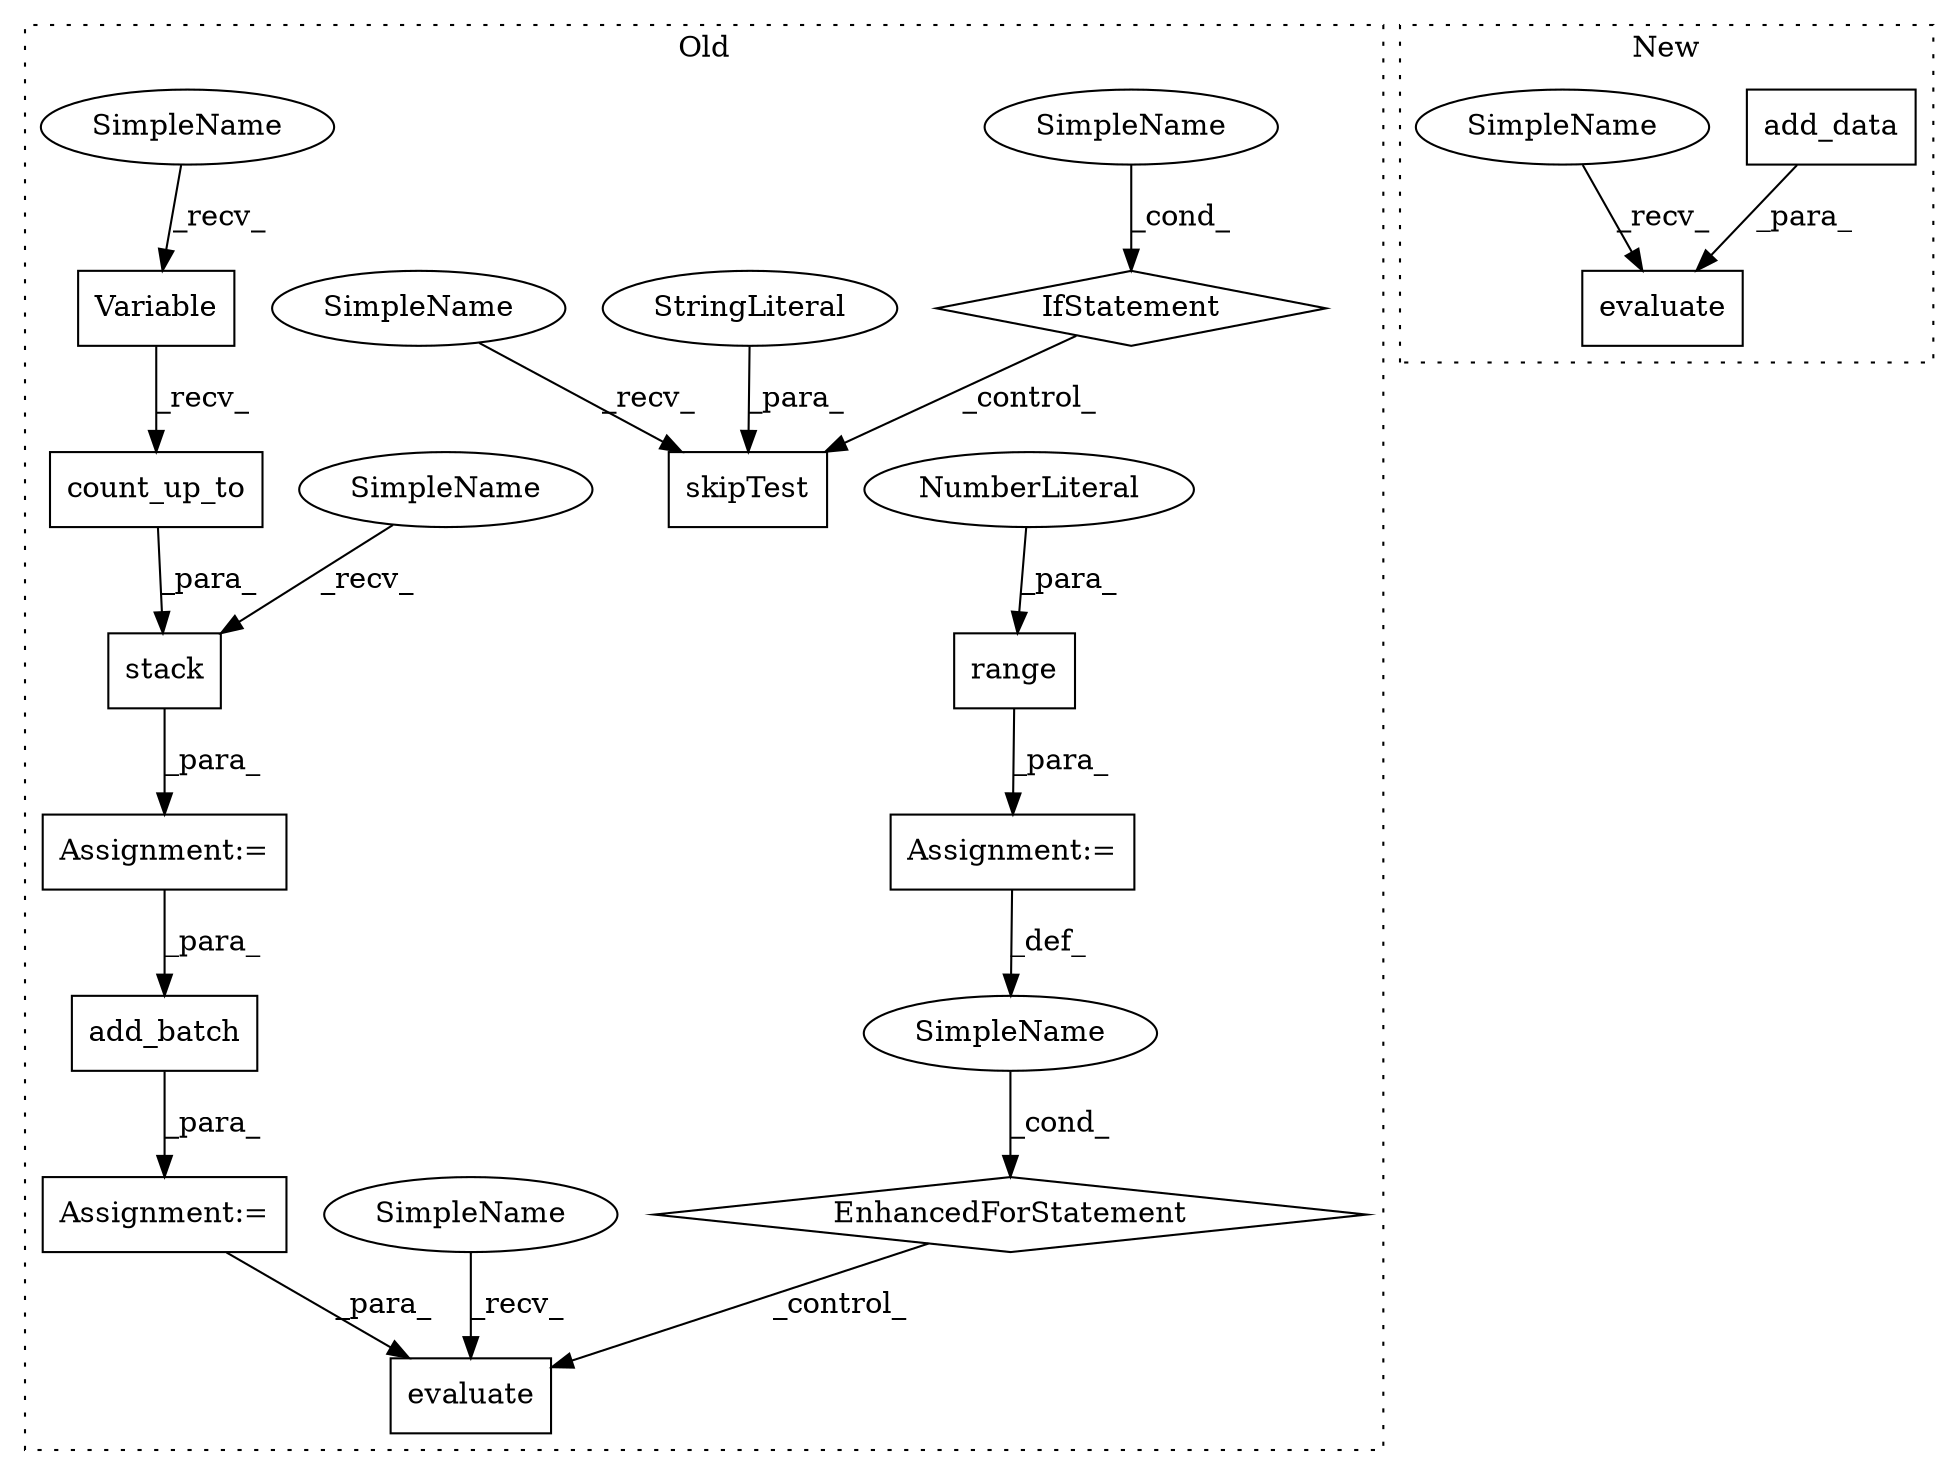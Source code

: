 digraph G {
subgraph cluster0 {
1 [label="IfStatement" a="25" s="10157,10191" l="4,2" shape="diamond"];
3 [label="SimpleName" a="42" s="" l="" shape="ellipse"];
4 [label="skipTest" a="32" s="10206,10228" l="9,1" shape="box"];
5 [label="StringLiteral" a="45" s="10215" l="13" shape="ellipse"];
7 [label="evaluate" a="32" s="10743,10758" l="9,1" shape="box"];
8 [label="Variable" a="32" s="10436,10446" l="9,1" shape="box"];
9 [label="stack" a="32" s="10409,10477" l="6,1" shape="box"];
10 [label="SimpleName" a="42" s="10715" l="1" shape="ellipse"];
11 [label="EnhancedForStatement" a="70" s="10658,10728" l="53,2" shape="diamond"];
12 [label="range" a="32" s="10719,10727" l="6,1" shape="box"];
13 [label="NumberLiteral" a="34" s="10725" l="2" shape="ellipse"];
14 [label="count_up_to" a="32" s="10448,10462" l="12,1" shape="box"];
15 [label="Assignment:=" a="7" s="10397" l="1" shape="box"];
16 [label="Assignment:=" a="7" s="10490" l="1" shape="box"];
17 [label="Assignment:=" a="7" s="10658,10728" l="53,2" shape="box"];
18 [label="add_batch" a="32" s="10505,10522" l="10,1" shape="box"];
19 [label="SimpleName" a="42" s="10201" l="4" shape="ellipse"];
20 [label="SimpleName" a="42" s="10738" l="4" shape="ellipse"];
21 [label="SimpleName" a="42" s="10398" l="10" shape="ellipse"];
22 [label="SimpleName" a="42" s="10425" l="10" shape="ellipse"];
label = "Old";
style="dotted";
}
subgraph cluster1 {
2 [label="add_data" a="32" s="10827" l="10" shape="box"];
6 [label="evaluate" a="32" s="10818,10837" l="9,1" shape="box"];
23 [label="SimpleName" a="42" s="10813" l="4" shape="ellipse"];
label = "New";
style="dotted";
}
1 -> 4 [label="_control_"];
2 -> 6 [label="_para_"];
3 -> 1 [label="_cond_"];
5 -> 4 [label="_para_"];
8 -> 14 [label="_recv_"];
9 -> 15 [label="_para_"];
10 -> 11 [label="_cond_"];
11 -> 7 [label="_control_"];
12 -> 17 [label="_para_"];
13 -> 12 [label="_para_"];
14 -> 9 [label="_para_"];
15 -> 18 [label="_para_"];
16 -> 7 [label="_para_"];
17 -> 10 [label="_def_"];
18 -> 16 [label="_para_"];
19 -> 4 [label="_recv_"];
20 -> 7 [label="_recv_"];
21 -> 9 [label="_recv_"];
22 -> 8 [label="_recv_"];
23 -> 6 [label="_recv_"];
}
